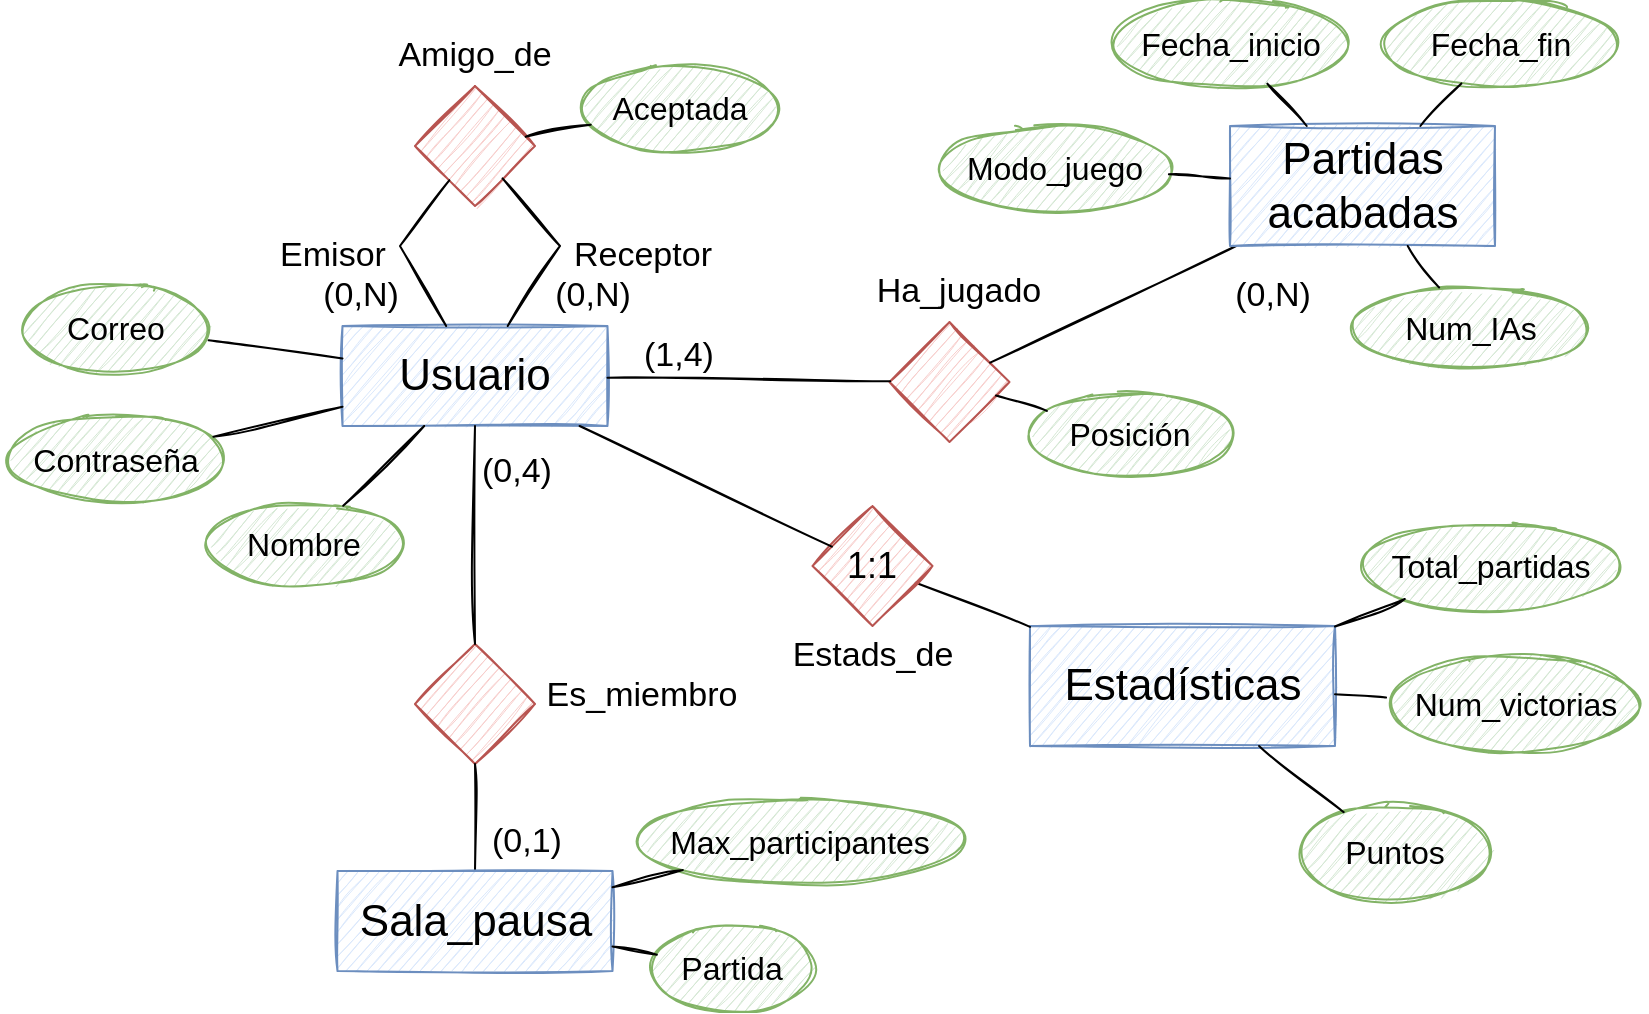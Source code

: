 <mxfile version="16.5.1" type="device" pages="3"><diagram id="R2lEEEUBdFMjLlhIrx00" name="Esquema E/R"><mxGraphModel dx="3126" dy="1965" grid="1" gridSize="10" guides="1" tooltips="1" connect="1" arrows="1" fold="1" page="1" pageScale="1" pageWidth="850" pageHeight="1100" background="none" math="0" shadow="0" extFonts="Permanent Marker^https://fonts.googleapis.com/css?family=Permanent+Marker"><root><mxCell id="0"/><mxCell id="1" parent="0"/><mxCell id="PcrX79Uv9mxXDJFibq5j-2" value="Usuario" style="whiteSpace=wrap;html=1;fontSize=22;fillColor=#dae8fc;strokeColor=#6c8ebf;sketch=1;" parent="1" vertex="1"><mxGeometry x="-1378.75" y="-780" width="132.5" height="50" as="geometry"/></mxCell><mxCell id="PcrX79Uv9mxXDJFibq5j-13" value="Contraseña" style="ellipse;whiteSpace=wrap;html=1;shadow=0;glass=0;fontSize=16;fillColor=#d5e8d4;strokeColor=#82b366;sketch=1;" parent="1" vertex="1"><mxGeometry x="-1548.75" y="-735" width="113.75" height="43" as="geometry"/></mxCell><mxCell id="PcrX79Uv9mxXDJFibq5j-15" style="rounded=0;orthogonalLoop=1;jettySize=auto;html=1;endArrow=none;endFill=0;sketch=1;" parent="1" source="PcrX79Uv9mxXDJFibq5j-13" target="PcrX79Uv9mxXDJFibq5j-2" edge="1"><mxGeometry relative="1" as="geometry"><mxPoint x="-1247.83" y="-732.645" as="sourcePoint"/><mxPoint x="-1295.87" y="-716.062" as="targetPoint"/></mxGeometry></mxCell><mxCell id="PcrX79Uv9mxXDJFibq5j-18" value="" style="rhombus;whiteSpace=wrap;html=1;fontSize=18;fillColor=#f8cecc;strokeColor=#b85450;sketch=1;" parent="1" vertex="1"><mxGeometry x="-1342.5" y="-621" width="60" height="60" as="geometry"/></mxCell><mxCell id="PcrX79Uv9mxXDJFibq5j-19" value="" style="rounded=0;orthogonalLoop=1;jettySize=auto;html=1;endArrow=none;endFill=0;sketch=1;" parent="1" source="PcrX79Uv9mxXDJFibq5j-18" target="PcrX79Uv9mxXDJFibq5j-2" edge="1"><mxGeometry relative="1" as="geometry"><mxPoint x="-1526.885" y="-773.255" as="sourcePoint"/><mxPoint x="-1586.002" y="-941.07" as="targetPoint"/></mxGeometry></mxCell><mxCell id="PcrX79Uv9mxXDJFibq5j-20" value="" style="rounded=0;orthogonalLoop=1;jettySize=auto;html=1;endArrow=none;endFill=0;sketch=1;startArrow=none;startFill=0;startSize=10;endSize=13;" parent="1" source="PcrX79Uv9mxXDJFibq5j-18" target="G5YmVYQxCGlcLifEDG54-26" edge="1"><mxGeometry relative="1" as="geometry"><mxPoint x="-1524.5" y="-649.75" as="sourcePoint"/><mxPoint x="-1321.174" y="-401" as="targetPoint"/></mxGeometry></mxCell><mxCell id="PcrX79Uv9mxXDJFibq5j-21" value="Es_miembro" style="text;html=1;strokeColor=none;fillColor=none;align=center;verticalAlign=middle;whiteSpace=wrap;rounded=0;fontSize=17;" parent="1" vertex="1"><mxGeometry x="-1268.75" y="-610" width="80" height="30" as="geometry"/></mxCell><mxCell id="PcrX79Uv9mxXDJFibq5j-22" value="Correo" style="ellipse;whiteSpace=wrap;html=1;shadow=0;glass=0;fontSize=16;fillColor=#d5e8d4;strokeColor=#82b366;sketch=1;" parent="1" vertex="1"><mxGeometry x="-1540" y="-800" width="96.25" height="42.5" as="geometry"/></mxCell><mxCell id="PcrX79Uv9mxXDJFibq5j-23" style="rounded=0;orthogonalLoop=1;jettySize=auto;html=1;endArrow=none;endFill=0;sketch=1;" parent="1" source="PcrX79Uv9mxXDJFibq5j-22" target="PcrX79Uv9mxXDJFibq5j-2" edge="1"><mxGeometry relative="1" as="geometry"><mxPoint x="-1250.915" y="-791.151" as="sourcePoint"/><mxPoint x="-1276.518" y="-767.5" as="targetPoint"/></mxGeometry></mxCell><mxCell id="PcrX79Uv9mxXDJFibq5j-29" value="" style="rhombus;whiteSpace=wrap;html=1;fontSize=18;fillColor=#f8cecc;strokeColor=#b85450;sketch=1;" parent="1" vertex="1"><mxGeometry x="-1105.25" y="-782" width="60" height="60" as="geometry"/></mxCell><mxCell id="PcrX79Uv9mxXDJFibq5j-30" value="Ha_jugado" style="text;html=1;strokeColor=none;fillColor=none;align=center;verticalAlign=middle;whiteSpace=wrap;rounded=0;fontSize=17;" parent="1" vertex="1"><mxGeometry x="-1112.5" y="-812" width="82.5" height="30" as="geometry"/></mxCell><mxCell id="PcrX79Uv9mxXDJFibq5j-31" value="" style="rounded=0;orthogonalLoop=1;jettySize=auto;html=1;endArrow=none;endFill=0;sketch=1;" parent="1" source="PcrX79Uv9mxXDJFibq5j-29" target="PcrX79Uv9mxXDJFibq5j-2" edge="1"><mxGeometry relative="1" as="geometry"><mxPoint x="-1302.75" y="-623.5" as="sourcePoint"/><mxPoint x="-1303.54" y="-717.5" as="targetPoint"/></mxGeometry></mxCell><mxCell id="PcrX79Uv9mxXDJFibq5j-32" value="" style="rounded=0;orthogonalLoop=1;jettySize=auto;html=1;endArrow=none;endFill=0;sketch=1;startArrow=none;startFill=0;strokeWidth=1;targetPerimeterSpacing=0;sourcePerimeterSpacing=0;endSize=6;startSize=10;" parent="1" source="G5YmVYQxCGlcLifEDG54-3" target="PcrX79Uv9mxXDJFibq5j-29" edge="1"><mxGeometry relative="1" as="geometry"><mxPoint x="-1108.581" y="-713.169" as="sourcePoint"/><mxPoint x="-1237.5" y="-732.544" as="targetPoint"/></mxGeometry></mxCell><mxCell id="G5YmVYQxCGlcLifEDG54-1" value="Nombre" style="ellipse;whiteSpace=wrap;html=1;shadow=0;glass=0;fontSize=16;fillColor=#d5e8d4;strokeColor=#82b366;sketch=1;" vertex="1" parent="1"><mxGeometry x="-1446.25" y="-692" width="96.25" height="42.5" as="geometry"/></mxCell><mxCell id="G5YmVYQxCGlcLifEDG54-2" style="rounded=0;orthogonalLoop=1;jettySize=auto;html=1;endArrow=none;endFill=0;sketch=1;" edge="1" parent="1" source="G5YmVYQxCGlcLifEDG54-1" target="PcrX79Uv9mxXDJFibq5j-2"><mxGeometry relative="1" as="geometry"><mxPoint x="-1325.341" y="-817.697" as="sourcePoint"/><mxPoint x="-1310.333" y="-770" as="targetPoint"/></mxGeometry></mxCell><mxCell id="G5YmVYQxCGlcLifEDG54-3" value="Partidas acabadas" style="whiteSpace=wrap;html=1;fontSize=22;fillColor=#dae8fc;strokeColor=#6c8ebf;sketch=1;" vertex="1" parent="1"><mxGeometry x="-935" y="-880" width="132.5" height="60" as="geometry"/></mxCell><mxCell id="G5YmVYQxCGlcLifEDG54-4" value="" style="rhombus;whiteSpace=wrap;html=1;fontSize=18;fillColor=#f8cecc;strokeColor=#b85450;sketch=1;" vertex="1" parent="1"><mxGeometry x="-1342.5" y="-900" width="60" height="60" as="geometry"/></mxCell><mxCell id="G5YmVYQxCGlcLifEDG54-5" style="rounded=0;orthogonalLoop=1;jettySize=auto;html=1;endArrow=none;endFill=0;sketch=1;" edge="1" parent="1" source="G5YmVYQxCGlcLifEDG54-4" target="PcrX79Uv9mxXDJFibq5j-2"><mxGeometry relative="1" as="geometry"><mxPoint x="-1414.855" y="-792.595" as="sourcePoint"/><mxPoint x="-1361.801" y="-770" as="targetPoint"/><Array as="points"><mxPoint x="-1350" y="-820"/></Array></mxGeometry></mxCell><mxCell id="G5YmVYQxCGlcLifEDG54-6" style="rounded=0;orthogonalLoop=1;jettySize=auto;html=1;endArrow=none;endFill=0;sketch=1;" edge="1" parent="1" source="G5YmVYQxCGlcLifEDG54-4" target="PcrX79Uv9mxXDJFibq5j-2"><mxGeometry relative="1" as="geometry"><mxPoint x="-1314.038" y="-841.538" as="sourcePoint"/><mxPoint x="-1319.545" y="-770" as="targetPoint"/><Array as="points"><mxPoint x="-1270" y="-820"/></Array></mxGeometry></mxCell><mxCell id="G5YmVYQxCGlcLifEDG54-7" value="Amigo_de" style="text;html=1;strokeColor=none;fillColor=none;align=center;verticalAlign=middle;whiteSpace=wrap;rounded=0;fontSize=17;" vertex="1" parent="1"><mxGeometry x="-1353.12" y="-930" width="81.25" height="30" as="geometry"/></mxCell><mxCell id="G5YmVYQxCGlcLifEDG54-8" value="Aceptada" style="ellipse;whiteSpace=wrap;html=1;shadow=0;glass=0;fontSize=16;fillColor=#d5e8d4;strokeColor=#82b366;sketch=1;" vertex="1" parent="1"><mxGeometry x="-1258.25" y="-910" width="96.25" height="42.5" as="geometry"/></mxCell><mxCell id="G5YmVYQxCGlcLifEDG54-11" style="rounded=0;orthogonalLoop=1;jettySize=auto;html=1;endArrow=none;endFill=0;sketch=1;" edge="1" parent="1" source="G5YmVYQxCGlcLifEDG54-8" target="G5YmVYQxCGlcLifEDG54-4"><mxGeometry relative="1" as="geometry"><mxPoint x="-1415.019" y="-792.539" as="sourcePoint"/><mxPoint x="-1361.801" y="-770" as="targetPoint"/></mxGeometry></mxCell><mxCell id="G5YmVYQxCGlcLifEDG54-12" value="(0,N)" style="text;html=1;strokeColor=none;fillColor=none;align=center;verticalAlign=middle;whiteSpace=wrap;rounded=0;fontSize=17;" vertex="1" parent="1"><mxGeometry x="-1410" y="-810" width="81.25" height="30" as="geometry"/></mxCell><mxCell id="G5YmVYQxCGlcLifEDG54-13" value="(0,N)" style="text;html=1;strokeColor=none;fillColor=none;align=center;verticalAlign=middle;whiteSpace=wrap;rounded=0;fontSize=17;" vertex="1" parent="1"><mxGeometry x="-1293.75" y="-810" width="81.25" height="30" as="geometry"/></mxCell><mxCell id="G5YmVYQxCGlcLifEDG54-14" value="Receptor" style="text;html=1;strokeColor=none;fillColor=none;align=center;verticalAlign=middle;whiteSpace=wrap;rounded=0;fontSize=17;" vertex="1" parent="1"><mxGeometry x="-1268.75" y="-830" width="81.25" height="30" as="geometry"/></mxCell><mxCell id="G5YmVYQxCGlcLifEDG54-15" value="Emisor" style="text;html=1;strokeColor=none;fillColor=none;align=center;verticalAlign=middle;whiteSpace=wrap;rounded=0;fontSize=17;" vertex="1" parent="1"><mxGeometry x="-1423.75" y="-830" width="81.25" height="30" as="geometry"/></mxCell><mxCell id="G5YmVYQxCGlcLifEDG54-16" value="Fecha_inicio" style="ellipse;whiteSpace=wrap;html=1;shadow=0;glass=0;fontSize=16;fillColor=#d5e8d4;strokeColor=#82b366;sketch=1;" vertex="1" parent="1"><mxGeometry x="-992.5" y="-942.5" width="115" height="42.5" as="geometry"/></mxCell><mxCell id="G5YmVYQxCGlcLifEDG54-17" value="Fecha_fin" style="ellipse;whiteSpace=wrap;html=1;shadow=0;glass=0;fontSize=16;fillColor=#d5e8d4;strokeColor=#82b366;sketch=1;" vertex="1" parent="1"><mxGeometry x="-857.5" y="-942.5" width="115" height="42.5" as="geometry"/></mxCell><mxCell id="G5YmVYQxCGlcLifEDG54-18" style="rounded=0;orthogonalLoop=1;jettySize=auto;html=1;endArrow=none;endFill=0;sketch=1;" edge="1" parent="1" source="G5YmVYQxCGlcLifEDG54-3" target="G5YmVYQxCGlcLifEDG54-16"><mxGeometry relative="1" as="geometry"><mxPoint x="-1436.249" y="-702.607" as="sourcePoint"/><mxPoint x="-1368.75" y="-724.109" as="targetPoint"/></mxGeometry></mxCell><mxCell id="G5YmVYQxCGlcLifEDG54-19" style="rounded=0;orthogonalLoop=1;jettySize=auto;html=1;endArrow=none;endFill=0;sketch=1;" edge="1" parent="1" source="G5YmVYQxCGlcLifEDG54-3" target="G5YmVYQxCGlcLifEDG54-17"><mxGeometry relative="1" as="geometry"><mxPoint x="-886.65" y="-870.0" as="sourcePoint"/><mxPoint x="-906.321" y="-891.152" as="targetPoint"/></mxGeometry></mxCell><mxCell id="G5YmVYQxCGlcLifEDG54-20" value="(1,4)" style="text;html=1;strokeColor=none;fillColor=none;align=center;verticalAlign=middle;whiteSpace=wrap;rounded=0;fontSize=17;" vertex="1" parent="1"><mxGeometry x="-1250.75" y="-780" width="81.25" height="30" as="geometry"/></mxCell><mxCell id="G5YmVYQxCGlcLifEDG54-21" value="(0,N)" style="text;html=1;strokeColor=none;fillColor=none;align=center;verticalAlign=middle;whiteSpace=wrap;rounded=0;fontSize=17;" vertex="1" parent="1"><mxGeometry x="-953.75" y="-810" width="81.25" height="30" as="geometry"/></mxCell><mxCell id="G5YmVYQxCGlcLifEDG54-22" value="Num_IAs" style="ellipse;whiteSpace=wrap;html=1;shadow=0;glass=0;fontSize=16;fillColor=#d5e8d4;strokeColor=#82b366;sketch=1;" vertex="1" parent="1"><mxGeometry x="-872.5" y="-800" width="115" height="42.5" as="geometry"/></mxCell><mxCell id="G5YmVYQxCGlcLifEDG54-23" style="rounded=0;orthogonalLoop=1;jettySize=auto;html=1;endArrow=none;endFill=0;sketch=1;" edge="1" parent="1" source="G5YmVYQxCGlcLifEDG54-3" target="G5YmVYQxCGlcLifEDG54-22"><mxGeometry relative="1" as="geometry"><mxPoint x="-829.8" y="-870.0" as="sourcePoint"/><mxPoint x="-809.31" y="-891.234" as="targetPoint"/></mxGeometry></mxCell><mxCell id="G5YmVYQxCGlcLifEDG54-24" value="Posición" style="ellipse;whiteSpace=wrap;html=1;shadow=0;glass=0;fontSize=16;fillColor=#d5e8d4;strokeColor=#82b366;sketch=1;" vertex="1" parent="1"><mxGeometry x="-1035" y="-747" width="100" height="42.5" as="geometry"/></mxCell><mxCell id="G5YmVYQxCGlcLifEDG54-25" value="" style="rounded=0;orthogonalLoop=1;jettySize=auto;html=1;endArrow=none;endFill=0;sketch=1;" edge="1" parent="1" source="G5YmVYQxCGlcLifEDG54-24" target="PcrX79Uv9mxXDJFibq5j-29"><mxGeometry relative="1" as="geometry"><mxPoint x="-1302.5" y="-596" as="sourcePoint"/><mxPoint x="-1302.5" y="-720" as="targetPoint"/></mxGeometry></mxCell><mxCell id="G5YmVYQxCGlcLifEDG54-26" value="Sala_pausa" style="whiteSpace=wrap;html=1;fontSize=22;fillColor=#dae8fc;strokeColor=#6c8ebf;sketch=1;" vertex="1" parent="1"><mxGeometry x="-1381.25" y="-507.5" width="137.51" height="50" as="geometry"/></mxCell><mxCell id="G5YmVYQxCGlcLifEDG54-28" value="Modo_juego" style="ellipse;whiteSpace=wrap;html=1;shadow=0;glass=0;fontSize=16;fillColor=#d5e8d4;strokeColor=#82b366;sketch=1;" vertex="1" parent="1"><mxGeometry x="-1080" y="-880" width="115" height="42.5" as="geometry"/></mxCell><mxCell id="G5YmVYQxCGlcLifEDG54-29" style="rounded=0;orthogonalLoop=1;jettySize=auto;html=1;endArrow=none;endFill=0;sketch=1;" edge="1" parent="1" source="G5YmVYQxCGlcLifEDG54-28" target="G5YmVYQxCGlcLifEDG54-3"><mxGeometry relative="1" as="geometry"><mxPoint x="-836.101" y="-810.0" as="sourcePoint"/><mxPoint x="-820.414" y="-789.222" as="targetPoint"/></mxGeometry></mxCell><mxCell id="G5YmVYQxCGlcLifEDG54-30" value="Max_participantes" style="ellipse;whiteSpace=wrap;html=1;shadow=0;glass=0;fontSize=16;fillColor=#d5e8d4;strokeColor=#82b366;sketch=1;" vertex="1" parent="1"><mxGeometry x="-1230" y="-543.75" width="160" height="42.5" as="geometry"/></mxCell><mxCell id="G5YmVYQxCGlcLifEDG54-31" value="" style="rounded=0;orthogonalLoop=1;jettySize=auto;html=1;endArrow=none;endFill=0;sketch=1;" edge="1" parent="1" source="G5YmVYQxCGlcLifEDG54-26" target="G5YmVYQxCGlcLifEDG54-30"><mxGeometry relative="1" as="geometry"><mxPoint x="-1302.5" y="-596" as="sourcePoint"/><mxPoint x="-1302.5" y="-720" as="targetPoint"/></mxGeometry></mxCell><mxCell id="G5YmVYQxCGlcLifEDG54-32" value="Partida" style="ellipse;whiteSpace=wrap;html=1;shadow=0;glass=0;fontSize=16;fillColor=#d5e8d4;strokeColor=#82b366;sketch=1;" vertex="1" parent="1"><mxGeometry x="-1223.75" y="-480" width="80" height="42.5" as="geometry"/></mxCell><mxCell id="G5YmVYQxCGlcLifEDG54-33" value="" style="rounded=0;orthogonalLoop=1;jettySize=auto;html=1;endArrow=none;endFill=0;sketch=1;" edge="1" parent="1" source="G5YmVYQxCGlcLifEDG54-26" target="G5YmVYQxCGlcLifEDG54-32"><mxGeometry relative="1" as="geometry"><mxPoint x="-1252.49" y="-487.356" as="sourcePoint"/><mxPoint x="-1185.674" y="-503.868" as="targetPoint"/></mxGeometry></mxCell><mxCell id="G5YmVYQxCGlcLifEDG54-34" value="(0,4)" style="text;html=1;strokeColor=none;fillColor=none;align=center;verticalAlign=middle;whiteSpace=wrap;rounded=0;fontSize=17;" vertex="1" parent="1"><mxGeometry x="-1332" y="-722" width="81.25" height="30" as="geometry"/></mxCell><mxCell id="G5YmVYQxCGlcLifEDG54-35" value="(0,1)" style="text;html=1;strokeColor=none;fillColor=none;align=center;verticalAlign=middle;whiteSpace=wrap;rounded=0;fontSize=17;" vertex="1" parent="1"><mxGeometry x="-1327.5" y="-537.5" width="81.25" height="30" as="geometry"/></mxCell><mxCell id="it0OEHKt9xDuze8iecUR-1" value="Estadísticas" style="whiteSpace=wrap;html=1;fontSize=22;fillColor=#dae8fc;strokeColor=#6c8ebf;sketch=1;" vertex="1" parent="1"><mxGeometry x="-1035" y="-630" width="152.5" height="60" as="geometry"/></mxCell><mxCell id="it0OEHKt9xDuze8iecUR-4" value="Total_partidas" style="ellipse;whiteSpace=wrap;html=1;shadow=0;glass=0;fontSize=16;fillColor=#d5e8d4;strokeColor=#82b366;sketch=1;" vertex="1" parent="1"><mxGeometry x="-872.5" y="-681.25" width="135" height="42.5" as="geometry"/></mxCell><mxCell id="it0OEHKt9xDuze8iecUR-7" value="" style="rounded=0;orthogonalLoop=1;jettySize=auto;html=1;endArrow=none;endFill=0;sketch=1;" edge="1" parent="1" source="it0OEHKt9xDuze8iecUR-4" target="it0OEHKt9xDuze8iecUR-1"><mxGeometry relative="1" as="geometry"><mxPoint x="-1023.625" y="-722.375" as="sourcePoint"/><mxPoint x="-1165" y="-724.162" as="targetPoint"/></mxGeometry></mxCell><mxCell id="it0OEHKt9xDuze8iecUR-8" value="Num_victorias" style="ellipse;whiteSpace=wrap;html=1;shadow=0;glass=0;fontSize=16;fillColor=#d5e8d4;strokeColor=#82b366;sketch=1;" vertex="1" parent="1"><mxGeometry x="-857.5" y="-616.5" width="130" height="51" as="geometry"/></mxCell><mxCell id="it0OEHKt9xDuze8iecUR-9" value="" style="rounded=0;orthogonalLoop=1;jettySize=auto;html=1;endArrow=none;endFill=0;sketch=1;" edge="1" parent="1" source="it0OEHKt9xDuze8iecUR-8" target="it0OEHKt9xDuze8iecUR-1"><mxGeometry relative="1" as="geometry"><mxPoint x="-835.69" y="-616.187" as="sourcePoint"/><mxPoint x="-872.5" y="-607.64" as="targetPoint"/></mxGeometry></mxCell><mxCell id="it0OEHKt9xDuze8iecUR-10" value="Puntos" style="ellipse;whiteSpace=wrap;html=1;shadow=0;glass=0;fontSize=16;fillColor=#d5e8d4;strokeColor=#82b366;sketch=1;" vertex="1" parent="1"><mxGeometry x="-898.75" y="-541" width="92.5" height="48.5" as="geometry"/></mxCell><mxCell id="it0OEHKt9xDuze8iecUR-11" value="" style="rounded=0;orthogonalLoop=1;jettySize=auto;html=1;endArrow=none;endFill=0;sketch=1;" edge="1" parent="1" source="it0OEHKt9xDuze8iecUR-10" target="it0OEHKt9xDuze8iecUR-1"><mxGeometry relative="1" as="geometry"><mxPoint x="-835.69" y="-616.187" as="sourcePoint"/><mxPoint x="-872.5" y="-607.64" as="targetPoint"/></mxGeometry></mxCell><mxCell id="it0OEHKt9xDuze8iecUR-12" value="" style="rounded=0;orthogonalLoop=1;jettySize=auto;html=1;endArrow=none;endFill=0;sketch=1;" edge="1" parent="1" source="it0OEHKt9xDuze8iecUR-1" target="it0OEHKt9xDuze8iecUR-13"><mxGeometry relative="1" as="geometry"><mxPoint x="-1094.875" y="-742.375" as="sourcePoint"/><mxPoint x="-1110" y="-680" as="targetPoint"/></mxGeometry></mxCell><mxCell id="it0OEHKt9xDuze8iecUR-13" value="1:1" style="rhombus;whiteSpace=wrap;html=1;fontSize=18;fillColor=#f8cecc;strokeColor=#b85450;sketch=1;" vertex="1" parent="1"><mxGeometry x="-1143.75" y="-690" width="60" height="60" as="geometry"/></mxCell><mxCell id="it0OEHKt9xDuze8iecUR-14" value="" style="rounded=0;orthogonalLoop=1;jettySize=auto;html=1;endArrow=none;endFill=0;sketch=1;" edge="1" parent="1" source="it0OEHKt9xDuze8iecUR-13" target="PcrX79Uv9mxXDJFibq5j-2"><mxGeometry relative="1" as="geometry"><mxPoint x="-1025" y="-619.516" as="sourcePoint"/><mxPoint x="-1082.122" y="-641.628" as="targetPoint"/></mxGeometry></mxCell><mxCell id="it0OEHKt9xDuze8iecUR-15" value="Estads_de" style="text;html=1;strokeColor=none;fillColor=none;align=center;verticalAlign=middle;whiteSpace=wrap;rounded=0;fontSize=17;" vertex="1" parent="1"><mxGeometry x="-1155" y="-630" width="82.5" height="30" as="geometry"/></mxCell></root></mxGraphModel></diagram><diagram id="3LlRYMJCVoIEvW4PPxuh" name="Modelo relacional"><mxGraphModel dx="2637" dy="597" grid="1" gridSize="10" guides="0" tooltips="1" connect="1" arrows="1" fold="1" page="1" pageScale="1" pageWidth="827" pageHeight="1169" math="0" shadow="0"><root><mxCell id="L-5UH9cY-M5LBF8JB47T-0"/><mxCell id="L-5UH9cY-M5LBF8JB47T-1" parent="L-5UH9cY-M5LBF8JB47T-0"/><mxCell id="6rrD0laVCh6_8e9h2OQB-0" value="usuarios" style="shape=table;startSize=30;container=1;collapsible=1;childLayout=tableLayout;fixedRows=1;rowLines=0;fontStyle=1;align=center;resizeLast=1;fillColor=#dae8fc;strokeColor=#6c8ebf;sketch=1;" parent="L-5UH9cY-M5LBF8JB47T-1" vertex="1"><mxGeometry x="-1540" y="80" width="150" height="240" as="geometry"><mxRectangle x="270" y="120" width="100" height="30" as="alternateBounds"/></mxGeometry></mxCell><mxCell id="6rrD0laVCh6_8e9h2OQB-1" style="edgeStyle=orthogonalEdgeStyle;rounded=0;orthogonalLoop=1;jettySize=auto;html=1;entryX=0;entryY=0.5;entryDx=0;entryDy=0;" parent="6rrD0laVCh6_8e9h2OQB-0" source="6rrD0laVCh6_8e9h2OQB-5" edge="1"><mxGeometry relative="1" as="geometry"><Array as="points"><mxPoint x="-20" y="50"/><mxPoint x="-20" y="195"/></Array></mxGeometry></mxCell><mxCell id="6rrD0laVCh6_8e9h2OQB-2" style="shape=partialRectangle;collapsible=0;dropTarget=0;pointerEvents=0;fillColor=none;top=0;left=0;bottom=1;right=0;points=[[0,0.5],[1,0.5]];portConstraint=eastwest;strokeColor=none;" parent="6rrD0laVCh6_8e9h2OQB-0" vertex="1"><mxGeometry y="30" width="150" height="30" as="geometry"/></mxCell><mxCell id="6rrD0laVCh6_8e9h2OQB-3" value="PK" style="shape=partialRectangle;connectable=0;fillColor=none;top=0;left=0;bottom=0;right=0;fontStyle=1;overflow=hidden;" parent="6rrD0laVCh6_8e9h2OQB-2" vertex="1"><mxGeometry width="40" height="30" as="geometry"><mxRectangle width="40" height="30" as="alternateBounds"/></mxGeometry></mxCell><mxCell id="6rrD0laVCh6_8e9h2OQB-4" value="id" style="shape=partialRectangle;connectable=0;top=0;left=0;bottom=0;right=0;align=left;spacingLeft=6;fontStyle=5;overflow=hidden;fillColor=none;" parent="6rrD0laVCh6_8e9h2OQB-2" vertex="1"><mxGeometry x="40" width="110" height="30" as="geometry"><mxRectangle width="110" height="30" as="alternateBounds"/></mxGeometry></mxCell><mxCell id="6rrD0laVCh6_8e9h2OQB-14" style="shape=partialRectangle;collapsible=0;dropTarget=0;pointerEvents=0;fillColor=none;top=0;left=0;bottom=1;right=0;points=[[0,0.5],[1,0.5]];portConstraint=eastwest;strokeColor=none;" parent="6rrD0laVCh6_8e9h2OQB-0" vertex="1"><mxGeometry y="60" width="150" height="30" as="geometry"/></mxCell><mxCell id="6rrD0laVCh6_8e9h2OQB-15" value="" style="shape=partialRectangle;connectable=0;fillColor=none;top=0;left=0;bottom=0;right=0;fontStyle=0;overflow=hidden;" parent="6rrD0laVCh6_8e9h2OQB-14" vertex="1"><mxGeometry width="40" height="30" as="geometry"><mxRectangle width="40" height="30" as="alternateBounds"/></mxGeometry></mxCell><mxCell id="6rrD0laVCh6_8e9h2OQB-16" value="nombre" style="shape=partialRectangle;connectable=0;fillColor=none;top=0;left=0;bottom=0;right=0;align=left;spacingLeft=6;fontStyle=0;overflow=hidden;" parent="6rrD0laVCh6_8e9h2OQB-14" vertex="1"><mxGeometry x="40" width="110" height="30" as="geometry"><mxRectangle width="110" height="30" as="alternateBounds"/></mxGeometry></mxCell><mxCell id="6rrD0laVCh6_8e9h2OQB-5" value="" style="shape=partialRectangle;collapsible=0;dropTarget=0;pointerEvents=0;fillColor=none;top=0;left=0;bottom=1;right=0;points=[[0,0.5],[1,0.5]];portConstraint=eastwest;strokeColor=none;" parent="6rrD0laVCh6_8e9h2OQB-0" vertex="1"><mxGeometry y="90" width="150" height="30" as="geometry"/></mxCell><mxCell id="6rrD0laVCh6_8e9h2OQB-6" value="" style="shape=partialRectangle;connectable=0;fillColor=none;top=0;left=0;bottom=0;right=0;fontStyle=0;overflow=hidden;" parent="6rrD0laVCh6_8e9h2OQB-5" vertex="1"><mxGeometry width="40" height="30" as="geometry"><mxRectangle width="40" height="30" as="alternateBounds"/></mxGeometry></mxCell><mxCell id="6rrD0laVCh6_8e9h2OQB-7" value="correo" style="shape=partialRectangle;connectable=0;fillColor=none;top=0;left=0;bottom=0;right=0;align=left;spacingLeft=6;fontStyle=0;overflow=hidden;" parent="6rrD0laVCh6_8e9h2OQB-5" vertex="1"><mxGeometry x="40" width="110" height="30" as="geometry"><mxRectangle width="110" height="30" as="alternateBounds"/></mxGeometry></mxCell><mxCell id="6rrD0laVCh6_8e9h2OQB-8" style="shape=partialRectangle;collapsible=0;dropTarget=0;pointerEvents=0;fillColor=none;top=0;left=0;bottom=1;right=0;points=[[0,0.5],[1,0.5]];portConstraint=eastwest;strokeColor=none;" parent="6rrD0laVCh6_8e9h2OQB-0" vertex="1"><mxGeometry y="120" width="150" height="30" as="geometry"/></mxCell><mxCell id="6rrD0laVCh6_8e9h2OQB-9" value="" style="shape=partialRectangle;connectable=0;fillColor=none;top=0;left=0;bottom=0;right=0;fontStyle=0;overflow=hidden;" parent="6rrD0laVCh6_8e9h2OQB-8" vertex="1"><mxGeometry width="40" height="30" as="geometry"><mxRectangle width="40" height="30" as="alternateBounds"/></mxGeometry></mxCell><mxCell id="6rrD0laVCh6_8e9h2OQB-10" value="contrasenna" style="shape=partialRectangle;connectable=0;fillColor=none;top=0;left=0;bottom=0;right=0;align=left;spacingLeft=6;fontStyle=0;overflow=hidden;" parent="6rrD0laVCh6_8e9h2OQB-8" vertex="1"><mxGeometry x="40" width="110" height="30" as="geometry"><mxRectangle width="110" height="30" as="alternateBounds"/></mxGeometry></mxCell><mxCell id="5VEYiaObArWnQpjkFE-m-3" style="shape=partialRectangle;collapsible=0;dropTarget=0;pointerEvents=0;fillColor=none;top=0;left=0;bottom=1;right=0;points=[[0,0.5],[1,0.5]];portConstraint=eastwest;strokeColor=none;" vertex="1" parent="6rrD0laVCh6_8e9h2OQB-0"><mxGeometry y="150" width="150" height="30" as="geometry"/></mxCell><mxCell id="5VEYiaObArWnQpjkFE-m-4" style="shape=partialRectangle;connectable=0;fillColor=none;top=0;left=0;bottom=0;right=0;fontStyle=0;overflow=hidden;" vertex="1" parent="5VEYiaObArWnQpjkFE-m-3"><mxGeometry width="40" height="30" as="geometry"><mxRectangle width="40" height="30" as="alternateBounds"/></mxGeometry></mxCell><mxCell id="5VEYiaObArWnQpjkFE-m-5" value="puntos" style="shape=partialRectangle;connectable=0;fillColor=none;top=0;left=0;bottom=0;right=0;align=left;spacingLeft=6;fontStyle=0;overflow=hidden;" vertex="1" parent="5VEYiaObArWnQpjkFE-m-3"><mxGeometry x="40" width="110" height="30" as="geometry"><mxRectangle width="110" height="30" as="alternateBounds"/></mxGeometry></mxCell><mxCell id="5VEYiaObArWnQpjkFE-m-9" style="shape=partialRectangle;collapsible=0;dropTarget=0;pointerEvents=0;fillColor=none;top=0;left=0;bottom=1;right=0;points=[[0,0.5],[1,0.5]];portConstraint=eastwest;strokeColor=none;" vertex="1" parent="6rrD0laVCh6_8e9h2OQB-0"><mxGeometry y="180" width="150" height="30" as="geometry"/></mxCell><mxCell id="5VEYiaObArWnQpjkFE-m-10" style="shape=partialRectangle;connectable=0;fillColor=none;top=0;left=0;bottom=0;right=0;fontStyle=0;overflow=hidden;" vertex="1" parent="5VEYiaObArWnQpjkFE-m-9"><mxGeometry width="40" height="30" as="geometry"><mxRectangle width="40" height="30" as="alternateBounds"/></mxGeometry></mxCell><mxCell id="5VEYiaObArWnQpjkFE-m-11" value="total_partidas" style="shape=partialRectangle;connectable=0;fillColor=none;top=0;left=0;bottom=0;right=0;align=left;spacingLeft=6;fontStyle=0;overflow=hidden;" vertex="1" parent="5VEYiaObArWnQpjkFE-m-9"><mxGeometry x="40" width="110" height="30" as="geometry"><mxRectangle width="110" height="30" as="alternateBounds"/></mxGeometry></mxCell><mxCell id="5VEYiaObArWnQpjkFE-m-6" style="shape=partialRectangle;collapsible=0;dropTarget=0;pointerEvents=0;fillColor=none;top=0;left=0;bottom=1;right=0;points=[[0,0.5],[1,0.5]];portConstraint=eastwest;strokeColor=none;" vertex="1" parent="6rrD0laVCh6_8e9h2OQB-0"><mxGeometry y="210" width="150" height="30" as="geometry"/></mxCell><mxCell id="5VEYiaObArWnQpjkFE-m-7" style="shape=partialRectangle;connectable=0;fillColor=none;top=0;left=0;bottom=0;right=0;fontStyle=0;overflow=hidden;" vertex="1" parent="5VEYiaObArWnQpjkFE-m-6"><mxGeometry width="40" height="30" as="geometry"><mxRectangle width="40" height="30" as="alternateBounds"/></mxGeometry></mxCell><mxCell id="5VEYiaObArWnQpjkFE-m-8" value="num_victorias" style="shape=partialRectangle;connectable=0;fillColor=none;top=0;left=0;bottom=0;right=0;align=left;spacingLeft=6;fontStyle=0;overflow=hidden;" vertex="1" parent="5VEYiaObArWnQpjkFE-m-6"><mxGeometry x="40" width="110" height="30" as="geometry"><mxRectangle width="110" height="30" as="alternateBounds"/></mxGeometry></mxCell><mxCell id="6EC71MEhMZg6FSY4v1KY-23" style="edgeStyle=orthogonalEdgeStyle;rounded=0;orthogonalLoop=1;jettySize=auto;html=1;endArrow=classic;endFill=1;endSize=13;strokeWidth=1;sketch=1;fillColor=#d5e8d4;strokeColor=#82b366;exitX=1;exitY=0.5;exitDx=0;exitDy=0;entryX=0;entryY=0.5;entryDx=0;entryDy=0;" parent="L-5UH9cY-M5LBF8JB47T-1" source="6rrD0laVCh6_8e9h2OQB-2" target="ws93uUJ_l1X53IlbriD4-37" edge="1"><mxGeometry relative="1" as="geometry"><Array as="points"><mxPoint x="-1330" y="125"/><mxPoint x="-1330" y="125"/></Array><mxPoint x="-1310" y="125" as="targetPoint"/><mxPoint x="-1580.0" y="120" as="sourcePoint"/></mxGeometry></mxCell><mxCell id="ws93uUJ_l1X53IlbriD4-0" value="partidas_acabadas" style="shape=table;startSize=30;container=1;collapsible=1;childLayout=tableLayout;fixedRows=1;rowLines=0;fontStyle=1;align=center;resizeLast=1;fillColor=#dae8fc;strokeColor=#6c8ebf;sketch=1;" vertex="1" parent="L-5UH9cY-M5LBF8JB47T-1"><mxGeometry x="-1130" y="80" width="140" height="180" as="geometry"><mxRectangle x="270" y="120" width="100" height="30" as="alternateBounds"/></mxGeometry></mxCell><mxCell id="ws93uUJ_l1X53IlbriD4-1" style="edgeStyle=orthogonalEdgeStyle;rounded=0;orthogonalLoop=1;jettySize=auto;html=1;entryX=0;entryY=0.5;entryDx=0;entryDy=0;" edge="1" parent="ws93uUJ_l1X53IlbriD4-0" source="ws93uUJ_l1X53IlbriD4-8"><mxGeometry relative="1" as="geometry"><Array as="points"><mxPoint x="-20" y="50"/><mxPoint x="-20" y="195"/></Array></mxGeometry></mxCell><mxCell id="ws93uUJ_l1X53IlbriD4-2" style="shape=partialRectangle;collapsible=0;dropTarget=0;pointerEvents=0;fillColor=none;top=0;left=0;bottom=1;right=0;points=[[0,0.5],[1,0.5]];portConstraint=eastwest;strokeColor=none;" vertex="1" parent="ws93uUJ_l1X53IlbriD4-0"><mxGeometry y="30" width="140" height="30" as="geometry"/></mxCell><mxCell id="ws93uUJ_l1X53IlbriD4-3" value="PK" style="shape=partialRectangle;connectable=0;fillColor=none;top=0;left=0;bottom=0;right=0;fontStyle=1;overflow=hidden;" vertex="1" parent="ws93uUJ_l1X53IlbriD4-2"><mxGeometry width="40" height="30" as="geometry"><mxRectangle width="40" height="30" as="alternateBounds"/></mxGeometry></mxCell><mxCell id="ws93uUJ_l1X53IlbriD4-4" value="id" style="shape=partialRectangle;connectable=0;fillColor=none;top=0;left=0;bottom=0;right=0;align=left;spacingLeft=6;fontStyle=5;overflow=hidden;" vertex="1" parent="ws93uUJ_l1X53IlbriD4-2"><mxGeometry x="40" width="100" height="30" as="geometry"><mxRectangle width="100" height="30" as="alternateBounds"/></mxGeometry></mxCell><mxCell id="ws93uUJ_l1X53IlbriD4-5" style="shape=partialRectangle;collapsible=0;dropTarget=0;pointerEvents=0;fillColor=none;top=0;left=0;bottom=1;right=0;points=[[0,0.5],[1,0.5]];portConstraint=eastwest;strokeColor=none;" vertex="1" parent="ws93uUJ_l1X53IlbriD4-0"><mxGeometry y="60" width="140" height="30" as="geometry"/></mxCell><mxCell id="ws93uUJ_l1X53IlbriD4-6" style="shape=partialRectangle;connectable=0;fillColor=none;top=0;left=0;bottom=0;right=0;fontStyle=1;overflow=hidden;" vertex="1" parent="ws93uUJ_l1X53IlbriD4-5"><mxGeometry width="40" height="30" as="geometry"><mxRectangle width="40" height="30" as="alternateBounds"/></mxGeometry></mxCell><mxCell id="ws93uUJ_l1X53IlbriD4-7" value="fecha_inicio" style="shape=partialRectangle;connectable=0;fillColor=none;top=0;left=0;bottom=0;right=0;align=left;spacingLeft=6;fontStyle=0;overflow=hidden;" vertex="1" parent="ws93uUJ_l1X53IlbriD4-5"><mxGeometry x="40" width="100" height="30" as="geometry"><mxRectangle width="100" height="30" as="alternateBounds"/></mxGeometry></mxCell><mxCell id="ws93uUJ_l1X53IlbriD4-8" value="" style="shape=partialRectangle;collapsible=0;dropTarget=0;pointerEvents=0;fillColor=none;top=0;left=0;bottom=1;right=0;points=[[0,0.5],[1,0.5]];portConstraint=eastwest;strokeColor=none;" vertex="1" parent="ws93uUJ_l1X53IlbriD4-0"><mxGeometry y="90" width="140" height="30" as="geometry"/></mxCell><mxCell id="ws93uUJ_l1X53IlbriD4-9" value="" style="shape=partialRectangle;connectable=0;fillColor=none;top=0;left=0;bottom=0;right=0;fontStyle=0;overflow=hidden;" vertex="1" parent="ws93uUJ_l1X53IlbriD4-8"><mxGeometry width="40" height="30" as="geometry"><mxRectangle width="40" height="30" as="alternateBounds"/></mxGeometry></mxCell><mxCell id="ws93uUJ_l1X53IlbriD4-10" value="fecha_fin" style="shape=partialRectangle;connectable=0;fillColor=none;top=0;left=0;bottom=0;right=0;align=left;spacingLeft=6;fontStyle=0;overflow=hidden;" vertex="1" parent="ws93uUJ_l1X53IlbriD4-8"><mxGeometry x="40" width="100" height="30" as="geometry"><mxRectangle width="100" height="30" as="alternateBounds"/></mxGeometry></mxCell><mxCell id="ws93uUJ_l1X53IlbriD4-11" style="shape=partialRectangle;collapsible=0;dropTarget=0;pointerEvents=0;fillColor=none;top=0;left=0;bottom=1;right=0;points=[[0,0.5],[1,0.5]];portConstraint=eastwest;strokeColor=none;" vertex="1" parent="ws93uUJ_l1X53IlbriD4-0"><mxGeometry y="120" width="140" height="30" as="geometry"/></mxCell><mxCell id="ws93uUJ_l1X53IlbriD4-12" value="" style="shape=partialRectangle;connectable=0;fillColor=none;top=0;left=0;bottom=0;right=0;fontStyle=0;overflow=hidden;" vertex="1" parent="ws93uUJ_l1X53IlbriD4-11"><mxGeometry width="40" height="30" as="geometry"><mxRectangle width="40" height="30" as="alternateBounds"/></mxGeometry></mxCell><mxCell id="ws93uUJ_l1X53IlbriD4-13" value="num_ias" style="shape=partialRectangle;connectable=0;fillColor=none;top=0;left=0;bottom=0;right=0;align=left;spacingLeft=6;fontStyle=0;overflow=hidden;" vertex="1" parent="ws93uUJ_l1X53IlbriD4-11"><mxGeometry x="40" width="100" height="30" as="geometry"><mxRectangle width="100" height="30" as="alternateBounds"/></mxGeometry></mxCell><mxCell id="5VEYiaObArWnQpjkFE-m-0" style="shape=partialRectangle;collapsible=0;dropTarget=0;pointerEvents=0;fillColor=none;top=0;left=0;bottom=1;right=0;points=[[0,0.5],[1,0.5]];portConstraint=eastwest;strokeColor=none;" vertex="1" parent="ws93uUJ_l1X53IlbriD4-0"><mxGeometry y="150" width="140" height="30" as="geometry"/></mxCell><mxCell id="5VEYiaObArWnQpjkFE-m-1" style="shape=partialRectangle;connectable=0;fillColor=none;top=0;left=0;bottom=0;right=0;fontStyle=0;overflow=hidden;" vertex="1" parent="5VEYiaObArWnQpjkFE-m-0"><mxGeometry width="40" height="30" as="geometry"><mxRectangle width="40" height="30" as="alternateBounds"/></mxGeometry></mxCell><mxCell id="5VEYiaObArWnQpjkFE-m-2" value="modo_juego" style="shape=partialRectangle;connectable=0;fillColor=none;top=0;left=0;bottom=0;right=0;align=left;spacingLeft=6;fontStyle=0;overflow=hidden;" vertex="1" parent="5VEYiaObArWnQpjkFE-m-0"><mxGeometry x="40" width="100" height="30" as="geometry"><mxRectangle width="100" height="30" as="alternateBounds"/></mxGeometry></mxCell><mxCell id="ws93uUJ_l1X53IlbriD4-24" value="es_miembro" style="shape=table;startSize=30;container=1;collapsible=1;childLayout=tableLayout;fixedRows=1;rowLines=0;fontStyle=1;align=center;resizeLast=1;fillColor=#dae8fc;strokeColor=#6c8ebf;sketch=1;" vertex="1" parent="L-5UH9cY-M5LBF8JB47T-1"><mxGeometry x="-1320" y="280" width="140" height="90" as="geometry"><mxRectangle x="270" y="120" width="100" height="30" as="alternateBounds"/></mxGeometry></mxCell><mxCell id="ws93uUJ_l1X53IlbriD4-25" style="edgeStyle=orthogonalEdgeStyle;rounded=0;orthogonalLoop=1;jettySize=auto;html=1;entryX=0;entryY=0.5;entryDx=0;entryDy=0;" edge="1" parent="ws93uUJ_l1X53IlbriD4-24" source="ws93uUJ_l1X53IlbriD4-32"><mxGeometry relative="1" as="geometry"><Array as="points"><mxPoint x="-20" y="50"/><mxPoint x="-20" y="195"/></Array></mxGeometry></mxCell><mxCell id="ws93uUJ_l1X53IlbriD4-26" style="shape=partialRectangle;collapsible=0;dropTarget=0;pointerEvents=0;fillColor=none;top=0;left=0;bottom=1;right=0;points=[[0,0.5],[1,0.5]];portConstraint=eastwest;strokeColor=none;" vertex="1" parent="ws93uUJ_l1X53IlbriD4-24"><mxGeometry y="30" width="140" height="30" as="geometry"/></mxCell><mxCell id="ws93uUJ_l1X53IlbriD4-27" value="PK,FK" style="shape=partialRectangle;connectable=0;fillColor=none;top=0;left=0;bottom=0;right=0;fontStyle=1;overflow=hidden;" vertex="1" parent="ws93uUJ_l1X53IlbriD4-26"><mxGeometry width="50" height="30" as="geometry"><mxRectangle width="50" height="30" as="alternateBounds"/></mxGeometry></mxCell><mxCell id="ws93uUJ_l1X53IlbriD4-28" value="usuario" style="shape=partialRectangle;connectable=0;fillColor=none;top=0;left=0;bottom=0;right=0;align=left;spacingLeft=6;fontStyle=5;overflow=hidden;" vertex="1" parent="ws93uUJ_l1X53IlbriD4-26"><mxGeometry x="50" width="90" height="30" as="geometry"><mxRectangle width="90" height="30" as="alternateBounds"/></mxGeometry></mxCell><mxCell id="ws93uUJ_l1X53IlbriD4-29" style="shape=partialRectangle;collapsible=0;dropTarget=0;pointerEvents=0;fillColor=none;top=0;left=0;bottom=1;right=0;points=[[0,0.5],[1,0.5]];portConstraint=eastwest;strokeColor=none;" vertex="1" parent="ws93uUJ_l1X53IlbriD4-24"><mxGeometry y="60" width="140" height="30" as="geometry"/></mxCell><mxCell id="ws93uUJ_l1X53IlbriD4-30" value="PK,FK" style="shape=partialRectangle;connectable=0;fillColor=none;top=0;left=0;bottom=0;right=0;fontStyle=1;overflow=hidden;" vertex="1" parent="ws93uUJ_l1X53IlbriD4-29"><mxGeometry width="50" height="30" as="geometry"><mxRectangle width="50" height="30" as="alternateBounds"/></mxGeometry></mxCell><mxCell id="ws93uUJ_l1X53IlbriD4-31" value="sala" style="shape=partialRectangle;connectable=0;fillColor=none;top=0;left=0;bottom=0;right=0;align=left;spacingLeft=6;fontStyle=5;overflow=hidden;" vertex="1" parent="ws93uUJ_l1X53IlbriD4-29"><mxGeometry x="50" width="90" height="30" as="geometry"><mxRectangle width="90" height="30" as="alternateBounds"/></mxGeometry></mxCell><mxCell id="ws93uUJ_l1X53IlbriD4-35" value="ha_jugado" style="shape=table;startSize=30;container=1;collapsible=1;childLayout=tableLayout;fixedRows=1;rowLines=0;fontStyle=1;align=center;resizeLast=1;fillColor=#dae8fc;strokeColor=#6c8ebf;sketch=1;" vertex="1" parent="L-5UH9cY-M5LBF8JB47T-1"><mxGeometry x="-1320" y="80" width="140" height="120" as="geometry"><mxRectangle x="270" y="120" width="100" height="30" as="alternateBounds"/></mxGeometry></mxCell><mxCell id="ws93uUJ_l1X53IlbriD4-36" style="edgeStyle=orthogonalEdgeStyle;rounded=0;orthogonalLoop=1;jettySize=auto;html=1;entryX=0;entryY=0.5;entryDx=0;entryDy=0;" edge="1" parent="ws93uUJ_l1X53IlbriD4-35" source="ws93uUJ_l1X53IlbriD4-43"><mxGeometry relative="1" as="geometry"><Array as="points"><mxPoint x="-20" y="50"/><mxPoint x="-20" y="195"/></Array></mxGeometry></mxCell><mxCell id="ws93uUJ_l1X53IlbriD4-37" style="shape=partialRectangle;collapsible=0;dropTarget=0;pointerEvents=0;fillColor=none;top=0;left=0;bottom=1;right=0;points=[[0,0.5],[1,0.5]];portConstraint=eastwest;strokeColor=none;" vertex="1" parent="ws93uUJ_l1X53IlbriD4-35"><mxGeometry y="30" width="140" height="30" as="geometry"/></mxCell><mxCell id="ws93uUJ_l1X53IlbriD4-38" value="PK,FK" style="shape=partialRectangle;connectable=0;fillColor=none;top=0;left=0;bottom=0;right=0;fontStyle=1;overflow=hidden;" vertex="1" parent="ws93uUJ_l1X53IlbriD4-37"><mxGeometry width="50" height="30" as="geometry"><mxRectangle width="50" height="30" as="alternateBounds"/></mxGeometry></mxCell><mxCell id="ws93uUJ_l1X53IlbriD4-39" value="usuario" style="shape=partialRectangle;connectable=0;fillColor=none;top=0;left=0;bottom=0;right=0;align=left;spacingLeft=6;fontStyle=5;overflow=hidden;" vertex="1" parent="ws93uUJ_l1X53IlbriD4-37"><mxGeometry x="50" width="90" height="30" as="geometry"><mxRectangle width="90" height="30" as="alternateBounds"/></mxGeometry></mxCell><mxCell id="ws93uUJ_l1X53IlbriD4-40" style="shape=partialRectangle;collapsible=0;dropTarget=0;pointerEvents=0;fillColor=none;top=0;left=0;bottom=1;right=0;points=[[0,0.5],[1,0.5]];portConstraint=eastwest;strokeColor=none;" vertex="1" parent="ws93uUJ_l1X53IlbriD4-35"><mxGeometry y="60" width="140" height="30" as="geometry"/></mxCell><mxCell id="ws93uUJ_l1X53IlbriD4-41" value="PK,FK" style="shape=partialRectangle;connectable=0;fillColor=none;top=0;left=0;bottom=0;right=0;fontStyle=1;overflow=hidden;" vertex="1" parent="ws93uUJ_l1X53IlbriD4-40"><mxGeometry width="50" height="30" as="geometry"><mxRectangle width="50" height="30" as="alternateBounds"/></mxGeometry></mxCell><mxCell id="ws93uUJ_l1X53IlbriD4-42" value="partida" style="shape=partialRectangle;connectable=0;fillColor=none;top=0;left=0;bottom=0;right=0;align=left;spacingLeft=6;fontStyle=5;overflow=hidden;" vertex="1" parent="ws93uUJ_l1X53IlbriD4-40"><mxGeometry x="50" width="90" height="30" as="geometry"><mxRectangle width="90" height="30" as="alternateBounds"/></mxGeometry></mxCell><mxCell id="ws93uUJ_l1X53IlbriD4-43" value="" style="shape=partialRectangle;collapsible=0;dropTarget=0;pointerEvents=0;fillColor=none;top=0;left=0;bottom=1;right=0;points=[[0,0.5],[1,0.5]];portConstraint=eastwest;strokeColor=none;" vertex="1" parent="ws93uUJ_l1X53IlbriD4-35"><mxGeometry y="90" width="140" height="30" as="geometry"/></mxCell><mxCell id="ws93uUJ_l1X53IlbriD4-44" value="" style="shape=partialRectangle;connectable=0;fillColor=none;top=0;left=0;bottom=0;right=0;fontStyle=0;overflow=hidden;" vertex="1" parent="ws93uUJ_l1X53IlbriD4-43"><mxGeometry width="50" height="30" as="geometry"><mxRectangle width="50" height="30" as="alternateBounds"/></mxGeometry></mxCell><mxCell id="ws93uUJ_l1X53IlbriD4-45" value="posicion" style="shape=partialRectangle;connectable=0;fillColor=none;top=0;left=0;bottom=0;right=0;align=left;spacingLeft=6;fontStyle=0;overflow=hidden;" vertex="1" parent="ws93uUJ_l1X53IlbriD4-43"><mxGeometry x="50" width="90" height="30" as="geometry"><mxRectangle width="90" height="30" as="alternateBounds"/></mxGeometry></mxCell><mxCell id="7_U5z4Rfo0l52KrlnbSV-0" value="sala" style="shape=table;startSize=30;container=1;collapsible=1;childLayout=tableLayout;fixedRows=1;rowLines=0;fontStyle=1;align=center;resizeLast=1;fillColor=#dae8fc;strokeColor=#6c8ebf;sketch=1;" vertex="1" parent="L-5UH9cY-M5LBF8JB47T-1"><mxGeometry x="-1130" y="290" width="170" height="120" as="geometry"><mxRectangle x="270" y="120" width="100" height="30" as="alternateBounds"/></mxGeometry></mxCell><mxCell id="7_U5z4Rfo0l52KrlnbSV-1" style="edgeStyle=orthogonalEdgeStyle;rounded=0;orthogonalLoop=1;jettySize=auto;html=1;entryX=0;entryY=0.5;entryDx=0;entryDy=0;" edge="1" parent="7_U5z4Rfo0l52KrlnbSV-0" source="7_U5z4Rfo0l52KrlnbSV-8"><mxGeometry relative="1" as="geometry"><Array as="points"><mxPoint x="-20" y="50"/><mxPoint x="-20" y="195"/></Array></mxGeometry></mxCell><mxCell id="7_U5z4Rfo0l52KrlnbSV-2" style="shape=partialRectangle;collapsible=0;dropTarget=0;pointerEvents=0;fillColor=none;top=0;left=0;bottom=1;right=0;points=[[0,0.5],[1,0.5]];portConstraint=eastwest;strokeColor=none;" vertex="1" parent="7_U5z4Rfo0l52KrlnbSV-0"><mxGeometry y="30" width="170" height="30" as="geometry"/></mxCell><mxCell id="7_U5z4Rfo0l52KrlnbSV-3" value="PK" style="shape=partialRectangle;connectable=0;fillColor=none;top=0;left=0;bottom=0;right=0;fontStyle=1;overflow=hidden;" vertex="1" parent="7_U5z4Rfo0l52KrlnbSV-2"><mxGeometry width="40" height="30" as="geometry"><mxRectangle width="40" height="30" as="alternateBounds"/></mxGeometry></mxCell><mxCell id="7_U5z4Rfo0l52KrlnbSV-4" value="id" style="shape=partialRectangle;connectable=0;fillColor=none;top=0;left=0;bottom=0;right=0;align=left;spacingLeft=6;fontStyle=5;overflow=hidden;" vertex="1" parent="7_U5z4Rfo0l52KrlnbSV-2"><mxGeometry x="40" width="130" height="30" as="geometry"><mxRectangle width="130" height="30" as="alternateBounds"/></mxGeometry></mxCell><mxCell id="7_U5z4Rfo0l52KrlnbSV-5" style="shape=partialRectangle;collapsible=0;dropTarget=0;pointerEvents=0;fillColor=none;top=0;left=0;bottom=1;right=0;points=[[0,0.5],[1,0.5]];portConstraint=eastwest;strokeColor=none;" vertex="1" parent="7_U5z4Rfo0l52KrlnbSV-0"><mxGeometry y="60" width="170" height="30" as="geometry"/></mxCell><mxCell id="7_U5z4Rfo0l52KrlnbSV-6" style="shape=partialRectangle;connectable=0;fillColor=none;top=0;left=0;bottom=0;right=0;fontStyle=1;overflow=hidden;" vertex="1" parent="7_U5z4Rfo0l52KrlnbSV-5"><mxGeometry width="40" height="30" as="geometry"><mxRectangle width="40" height="30" as="alternateBounds"/></mxGeometry></mxCell><mxCell id="7_U5z4Rfo0l52KrlnbSV-7" value="max_participantes" style="shape=partialRectangle;connectable=0;fillColor=none;top=0;left=0;bottom=0;right=0;align=left;spacingLeft=6;fontStyle=0;overflow=hidden;" vertex="1" parent="7_U5z4Rfo0l52KrlnbSV-5"><mxGeometry x="40" width="130" height="30" as="geometry"><mxRectangle width="130" height="30" as="alternateBounds"/></mxGeometry></mxCell><mxCell id="7_U5z4Rfo0l52KrlnbSV-8" value="" style="shape=partialRectangle;collapsible=0;dropTarget=0;pointerEvents=0;fillColor=none;top=0;left=0;bottom=1;right=0;points=[[0,0.5],[1,0.5]];portConstraint=eastwest;strokeColor=none;" vertex="1" parent="7_U5z4Rfo0l52KrlnbSV-0"><mxGeometry y="90" width="170" height="30" as="geometry"/></mxCell><mxCell id="7_U5z4Rfo0l52KrlnbSV-9" value="" style="shape=partialRectangle;connectable=0;fillColor=none;top=0;left=0;bottom=0;right=0;fontStyle=0;overflow=hidden;" vertex="1" parent="7_U5z4Rfo0l52KrlnbSV-8"><mxGeometry width="40" height="30" as="geometry"><mxRectangle width="40" height="30" as="alternateBounds"/></mxGeometry></mxCell><mxCell id="7_U5z4Rfo0l52KrlnbSV-10" value="partida" style="shape=partialRectangle;connectable=0;fillColor=none;top=0;left=0;bottom=0;right=0;align=left;spacingLeft=6;fontStyle=0;overflow=hidden;" vertex="1" parent="7_U5z4Rfo0l52KrlnbSV-8"><mxGeometry x="40" width="130" height="30" as="geometry"><mxRectangle width="130" height="30" as="alternateBounds"/></mxGeometry></mxCell><mxCell id="7_U5z4Rfo0l52KrlnbSV-29" style="edgeStyle=orthogonalEdgeStyle;rounded=0;orthogonalLoop=1;jettySize=auto;html=1;endArrow=classic;endFill=1;endSize=13;strokeWidth=1;sketch=1;fillColor=#d5e8d4;strokeColor=#82b366;exitX=0;exitY=0.5;exitDx=0;exitDy=0;entryX=1;entryY=0.5;entryDx=0;entryDy=0;" edge="1" parent="L-5UH9cY-M5LBF8JB47T-1" source="ws93uUJ_l1X53IlbriD4-2" target="ws93uUJ_l1X53IlbriD4-40"><mxGeometry relative="1" as="geometry"><Array as="points"><mxPoint x="-1150" y="125"/><mxPoint x="-1150" y="155"/></Array><mxPoint x="-1300" y="135" as="targetPoint"/><mxPoint x="-1390" y="135" as="sourcePoint"/></mxGeometry></mxCell><mxCell id="7_U5z4Rfo0l52KrlnbSV-30" style="edgeStyle=orthogonalEdgeStyle;rounded=0;orthogonalLoop=1;jettySize=auto;html=1;endArrow=classic;endFill=1;endSize=13;strokeWidth=1;sketch=1;fillColor=#d5e8d4;strokeColor=#82b366;exitX=1;exitY=0.5;exitDx=0;exitDy=0;entryX=0;entryY=0.5;entryDx=0;entryDy=0;" edge="1" parent="L-5UH9cY-M5LBF8JB47T-1" source="6rrD0laVCh6_8e9h2OQB-2" target="ws93uUJ_l1X53IlbriD4-26"><mxGeometry relative="1" as="geometry"><Array as="points"><mxPoint x="-1390" y="135"/><mxPoint x="-1360" y="135"/><mxPoint x="-1360" y="325"/></Array><mxPoint x="-1300" y="135" as="targetPoint"/><mxPoint x="-1380" y="135" as="sourcePoint"/></mxGeometry></mxCell><mxCell id="7_U5z4Rfo0l52KrlnbSV-31" style="edgeStyle=orthogonalEdgeStyle;rounded=0;orthogonalLoop=1;jettySize=auto;html=1;endArrow=classic;endFill=1;endSize=13;strokeWidth=1;sketch=1;fillColor=#d5e8d4;strokeColor=#82b366;exitX=0;exitY=0.5;exitDx=0;exitDy=0;entryX=1;entryY=0.5;entryDx=0;entryDy=0;" edge="1" parent="L-5UH9cY-M5LBF8JB47T-1" source="7_U5z4Rfo0l52KrlnbSV-2" target="ws93uUJ_l1X53IlbriD4-29"><mxGeometry relative="1" as="geometry"><Array as="points"><mxPoint x="-1150" y="335"/><mxPoint x="-1150" y="355"/></Array><mxPoint x="-1120" y="165" as="targetPoint"/><mxPoint x="-1050" y="135" as="sourcePoint"/></mxGeometry></mxCell><mxCell id="QQ1jWRwC1DC0l4O_288s-0" value="amigo_de" style="shape=table;startSize=30;container=1;collapsible=1;childLayout=tableLayout;fixedRows=1;rowLines=0;fontStyle=1;align=center;resizeLast=1;fillColor=#dae8fc;strokeColor=#6c8ebf;sketch=1;" vertex="1" parent="L-5UH9cY-M5LBF8JB47T-1"><mxGeometry x="-1530" y="350" width="130" height="120" as="geometry"><mxRectangle x="270" y="120" width="100" height="30" as="alternateBounds"/></mxGeometry></mxCell><mxCell id="QQ1jWRwC1DC0l4O_288s-1" style="edgeStyle=orthogonalEdgeStyle;rounded=0;orthogonalLoop=1;jettySize=auto;html=1;entryX=0;entryY=0.5;entryDx=0;entryDy=0;" edge="1" parent="QQ1jWRwC1DC0l4O_288s-0"><mxGeometry relative="1" as="geometry"><Array as="points"><mxPoint x="-20" y="50"/><mxPoint x="-20" y="195"/></Array></mxGeometry></mxCell><mxCell id="QQ1jWRwC1DC0l4O_288s-2" style="shape=partialRectangle;collapsible=0;dropTarget=0;pointerEvents=0;fillColor=none;top=0;left=0;bottom=1;right=0;points=[[0,0.5],[1,0.5]];portConstraint=eastwest;strokeColor=none;" vertex="1" parent="QQ1jWRwC1DC0l4O_288s-0"><mxGeometry y="30" width="130" height="30" as="geometry"/></mxCell><mxCell id="QQ1jWRwC1DC0l4O_288s-3" value="PK,FK" style="shape=partialRectangle;connectable=0;fillColor=none;top=0;left=0;bottom=0;right=0;fontStyle=1;overflow=hidden;" vertex="1" parent="QQ1jWRwC1DC0l4O_288s-2"><mxGeometry width="50" height="30" as="geometry"><mxRectangle width="50" height="30" as="alternateBounds"/></mxGeometry></mxCell><mxCell id="QQ1jWRwC1DC0l4O_288s-4" value="emisor" style="shape=partialRectangle;connectable=0;fillColor=none;top=0;left=0;bottom=0;right=0;align=left;spacingLeft=6;fontStyle=5;overflow=hidden;" vertex="1" parent="QQ1jWRwC1DC0l4O_288s-2"><mxGeometry x="50" width="80" height="30" as="geometry"><mxRectangle width="80" height="30" as="alternateBounds"/></mxGeometry></mxCell><mxCell id="QQ1jWRwC1DC0l4O_288s-5" style="shape=partialRectangle;collapsible=0;dropTarget=0;pointerEvents=0;fillColor=none;top=0;left=0;bottom=1;right=0;points=[[0,0.5],[1,0.5]];portConstraint=eastwest;strokeColor=none;" vertex="1" parent="QQ1jWRwC1DC0l4O_288s-0"><mxGeometry y="60" width="130" height="30" as="geometry"/></mxCell><mxCell id="QQ1jWRwC1DC0l4O_288s-6" value="PK,FK" style="shape=partialRectangle;connectable=0;fillColor=none;top=0;left=0;bottom=0;right=0;fontStyle=1;overflow=hidden;" vertex="1" parent="QQ1jWRwC1DC0l4O_288s-5"><mxGeometry width="50" height="30" as="geometry"><mxRectangle width="50" height="30" as="alternateBounds"/></mxGeometry></mxCell><mxCell id="QQ1jWRwC1DC0l4O_288s-7" value="receptor" style="shape=partialRectangle;connectable=0;fillColor=none;top=0;left=0;bottom=0;right=0;align=left;spacingLeft=6;fontStyle=5;overflow=hidden;" vertex="1" parent="QQ1jWRwC1DC0l4O_288s-5"><mxGeometry x="50" width="80" height="30" as="geometry"><mxRectangle width="80" height="30" as="alternateBounds"/></mxGeometry></mxCell><mxCell id="QQ1jWRwC1DC0l4O_288s-8" style="shape=partialRectangle;collapsible=0;dropTarget=0;pointerEvents=0;fillColor=none;top=0;left=0;bottom=1;right=0;points=[[0,0.5],[1,0.5]];portConstraint=eastwest;strokeColor=none;fontStyle=4" vertex="1" parent="QQ1jWRwC1DC0l4O_288s-0"><mxGeometry y="90" width="130" height="30" as="geometry"/></mxCell><mxCell id="QQ1jWRwC1DC0l4O_288s-9" style="shape=partialRectangle;connectable=0;fillColor=none;top=0;left=0;bottom=0;right=0;fontStyle=1;overflow=hidden;" vertex="1" parent="QQ1jWRwC1DC0l4O_288s-8"><mxGeometry width="50" height="30" as="geometry"><mxRectangle width="50" height="30" as="alternateBounds"/></mxGeometry></mxCell><mxCell id="QQ1jWRwC1DC0l4O_288s-10" value="aceptada" style="shape=partialRectangle;connectable=0;fillColor=none;top=0;left=0;bottom=0;right=0;align=left;spacingLeft=6;fontStyle=0;overflow=hidden;" vertex="1" parent="QQ1jWRwC1DC0l4O_288s-8"><mxGeometry x="50" width="80" height="30" as="geometry"><mxRectangle width="80" height="30" as="alternateBounds"/></mxGeometry></mxCell><mxCell id="QQ1jWRwC1DC0l4O_288s-11" style="edgeStyle=orthogonalEdgeStyle;rounded=0;orthogonalLoop=1;jettySize=auto;html=1;endArrow=classic;endFill=1;endSize=13;strokeWidth=1;sketch=1;fillColor=#d5e8d4;strokeColor=#82b366;entryX=0;entryY=0.5;entryDx=0;entryDy=0;" edge="1" parent="L-5UH9cY-M5LBF8JB47T-1" target="QQ1jWRwC1DC0l4O_288s-2"><mxGeometry relative="1" as="geometry"><Array as="points"><mxPoint x="-1560" y="130"/><mxPoint x="-1560" y="395"/></Array><mxPoint x="-1310" y="605" as="targetPoint"/><mxPoint x="-1540" y="130" as="sourcePoint"/></mxGeometry></mxCell><mxCell id="QQ1jWRwC1DC0l4O_288s-13" style="edgeStyle=orthogonalEdgeStyle;rounded=0;orthogonalLoop=1;jettySize=auto;html=1;endArrow=classic;endFill=1;endSize=13;strokeWidth=1;sketch=1;fillColor=#d5e8d4;strokeColor=#82b366;entryX=0;entryY=0.5;entryDx=0;entryDy=0;" edge="1" parent="L-5UH9cY-M5LBF8JB47T-1" target="QQ1jWRwC1DC0l4O_288s-5"><mxGeometry relative="1" as="geometry"><Array as="points"><mxPoint x="-1560" y="130"/><mxPoint x="-1560" y="425"/></Array><mxPoint x="-1520" y="410" as="targetPoint"/><mxPoint x="-1540" y="130" as="sourcePoint"/></mxGeometry></mxCell></root></mxGraphModel></diagram><diagram id="U_AjsieV1izTAiYLDo81" name="Page-3"><mxGraphModel dx="1102" dy="865" grid="1" gridSize="10" guides="1" tooltips="1" connect="1" arrows="1" fold="1" page="1" pageScale="1" pageWidth="827" pageHeight="1169" math="0" shadow="0"><root><mxCell id="s3-UceqfaKuYC81IYXkK-0"/><mxCell id="s3-UceqfaKuYC81IYXkK-1" parent="s3-UceqfaKuYC81IYXkK-0"/><mxCell id="s3-UceqfaKuYC81IYXkK-3" value="&lt;div&gt;Al rellenar las tablas Casting y actores, se han cogido de title solo las series o pelis, no los episodios de series&lt;/div&gt;&lt;div&gt;&lt;br&gt;&lt;/div&gt;&lt;div&gt;y para la tabla de personal se han cogido solo los que aparecen en esas dos tablas&lt;/div&gt;&lt;div&gt;&lt;br&gt;&lt;/div&gt;&lt;div&gt;&lt;br&gt;&lt;/div&gt;&lt;div&gt;se ha pasado a utf8 sin bom para quitar las tildes&lt;/div&gt;&lt;div&gt;&lt;br&gt;&lt;/div&gt;&lt;div&gt;&amp;nbsp;'||'&amp;amp;'||' &lt;br&gt;&lt;/div&gt;&lt;div&gt;&lt;br&gt;&lt;/div&gt;&lt;div&gt;cat personal.csv | uniq &amp;gt; personal_u.csv&amp;nbsp; &lt;br&gt;&lt;/div&gt;" style="text;html=1;strokeColor=none;fillColor=none;align=center;verticalAlign=middle;whiteSpace=wrap;rounded=0;" parent="s3-UceqfaKuYC81IYXkK-1" vertex="1"><mxGeometry x="100" y="120" width="300" height="300" as="geometry"/></mxCell></root></mxGraphModel></diagram></mxfile>